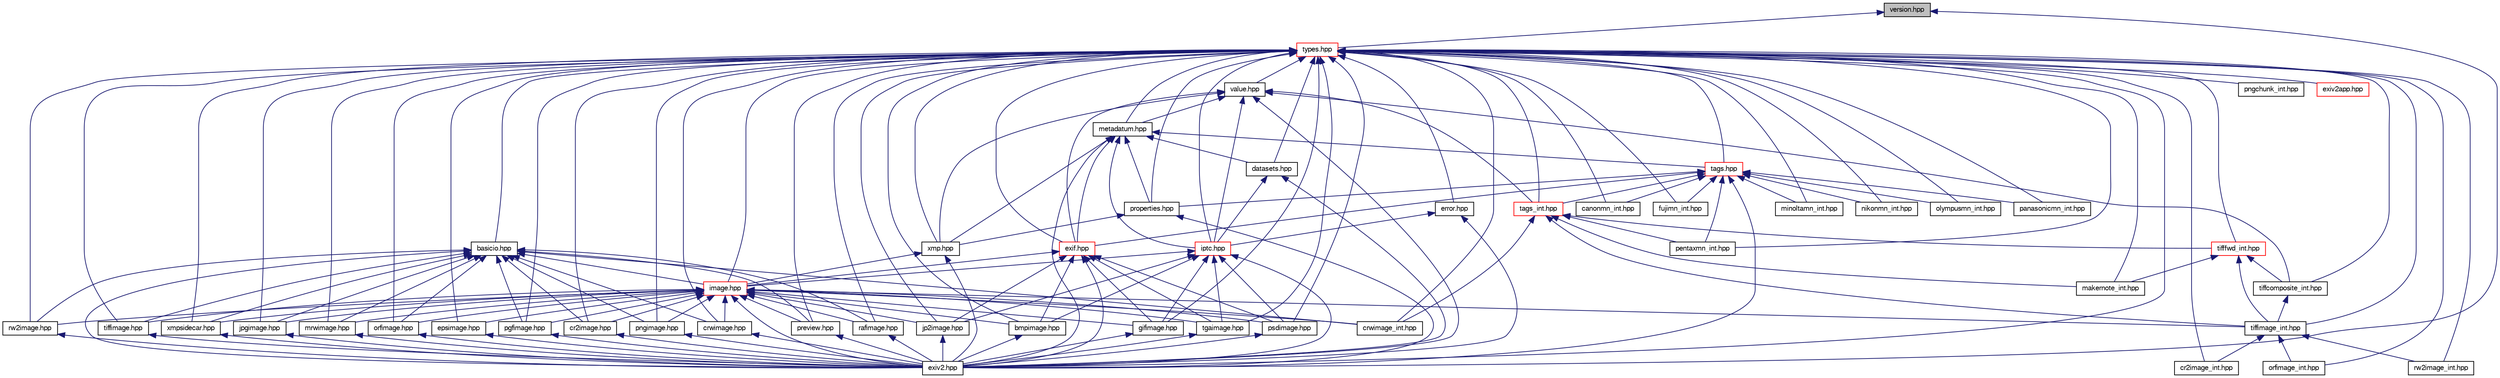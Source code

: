 digraph "version.hpp"
{
  edge [fontname="FreeSans",fontsize="10",labelfontname="FreeSans",labelfontsize="10"];
  node [fontname="FreeSans",fontsize="10",shape=record];
  Node1 [label="version.hpp",height=0.2,width=0.4,color="black", fillcolor="grey75", style="filled" fontcolor="black"];
  Node1 -> Node2 [dir="back",color="midnightblue",fontsize="10",style="solid",fontname="FreeSans"];
  Node2 [label="types.hpp",height=0.2,width=0.4,color="red", fillcolor="white", style="filled",URL="$types_8hpp.html",tooltip="Type definitions for Exiv2 and related functionality. "];
  Node2 -> Node3 [dir="back",color="midnightblue",fontsize="10",style="solid",fontname="FreeSans"];
  Node3 [label="exiv2app.hpp",height=0.2,width=0.4,color="red", fillcolor="white", style="filled",URL="$exiv2app_8hpp.html",tooltip="Defines class Params, used for the command line handling of exiv2. "];
  Node2 -> Node4 [dir="back",color="midnightblue",fontsize="10",style="solid",fontname="FreeSans"];
  Node4 [label="image.hpp",height=0.2,width=0.4,color="red", fillcolor="white", style="filled",URL="$image_8hpp.html",tooltip="Class Image, defining the interface for all Image subclasses. "];
  Node4 -> Node5 [dir="back",color="midnightblue",fontsize="10",style="solid",fontname="FreeSans"];
  Node5 [label="bmpimage.hpp",height=0.2,width=0.4,color="black", fillcolor="white", style="filled",URL="$bmpimage_8hpp.html",tooltip="Windows Bitmap (BMP) image. "];
  Node5 -> Node6 [dir="back",color="midnightblue",fontsize="10",style="solid",fontname="FreeSans"];
  Node6 [label="exiv2.hpp",height=0.2,width=0.4,color="black", fillcolor="white", style="filled",URL="$exiv2_8hpp.html",tooltip="Include all Exiv2 header files. "];
  Node4 -> Node7 [dir="back",color="midnightblue",fontsize="10",style="solid",fontname="FreeSans"];
  Node7 [label="cr2image.hpp",height=0.2,width=0.4,color="black", fillcolor="white", style="filled",URL="$cr2image_8hpp.html",tooltip="Class Cr2Image. "];
  Node7 -> Node6 [dir="back",color="midnightblue",fontsize="10",style="solid",fontname="FreeSans"];
  Node4 -> Node8 [dir="back",color="midnightblue",fontsize="10",style="solid",fontname="FreeSans"];
  Node8 [label="tiffimage_int.hpp",height=0.2,width=0.4,color="black", fillcolor="white", style="filled",URL="$tiffimage__int_8hpp.html",tooltip="Internal class TiffParserWorker to parse TIFF data. "];
  Node8 -> Node9 [dir="back",color="midnightblue",fontsize="10",style="solid",fontname="FreeSans"];
  Node9 [label="cr2image_int.hpp",height=0.2,width=0.4,color="black", fillcolor="white", style="filled",URL="$cr2image__int_8hpp.html",tooltip="Internal classes to support CR2 image format. "];
  Node8 -> Node10 [dir="back",color="midnightblue",fontsize="10",style="solid",fontname="FreeSans"];
  Node10 [label="orfimage_int.hpp",height=0.2,width=0.4,color="black", fillcolor="white", style="filled",URL="$orfimage__int_8hpp.html",tooltip="Internal classes to support Olympus RAW image format. "];
  Node8 -> Node11 [dir="back",color="midnightblue",fontsize="10",style="solid",fontname="FreeSans"];
  Node11 [label="rw2image_int.hpp",height=0.2,width=0.4,color="black", fillcolor="white", style="filled",URL="$rw2image__int_8hpp.html",tooltip="Internal classes to support RW2 image format. "];
  Node4 -> Node12 [dir="back",color="midnightblue",fontsize="10",style="solid",fontname="FreeSans"];
  Node12 [label="crwimage.hpp",height=0.2,width=0.4,color="black", fillcolor="white", style="filled",URL="$crwimage_8hpp.html",tooltip="Class CrwImage to access Canon CRW images.  References:  The Canon RAW (CRW) File Format by Phil Harv..."];
  Node12 -> Node6 [dir="back",color="midnightblue",fontsize="10",style="solid",fontname="FreeSans"];
  Node4 -> Node13 [dir="back",color="midnightblue",fontsize="10",style="solid",fontname="FreeSans"];
  Node13 [label="crwimage_int.hpp",height=0.2,width=0.4,color="black", fillcolor="white", style="filled",URL="$crwimage__int_8hpp.html",tooltip="Internal classes to support CRW/CIFF format. "];
  Node4 -> Node14 [dir="back",color="midnightblue",fontsize="10",style="solid",fontname="FreeSans"];
  Node14 [label="epsimage.hpp",height=0.2,width=0.4,color="black", fillcolor="white", style="filled",URL="$epsimage_8hpp.html",tooltip="EPS image.  References:  [1] Adobe PostScript Language Document Structuring Conventions Specification..."];
  Node14 -> Node6 [dir="back",color="midnightblue",fontsize="10",style="solid",fontname="FreeSans"];
  Node4 -> Node15 [dir="back",color="midnightblue",fontsize="10",style="solid",fontname="FreeSans"];
  Node15 [label="gifimage.hpp",height=0.2,width=0.4,color="black", fillcolor="white", style="filled",URL="$gifimage_8hpp.html",tooltip="GIF image, implemented using the following references: GIF89 specification by W3C  ..."];
  Node15 -> Node6 [dir="back",color="midnightblue",fontsize="10",style="solid",fontname="FreeSans"];
  Node4 -> Node6 [dir="back",color="midnightblue",fontsize="10",style="solid",fontname="FreeSans"];
  Node4 -> Node16 [dir="back",color="midnightblue",fontsize="10",style="solid",fontname="FreeSans"];
  Node16 [label="jp2image.hpp",height=0.2,width=0.4,color="black", fillcolor="white", style="filled",URL="$jp2image_8hpp.html",tooltip="JPEG-2000 image, implemented using the following references: ISO/IEC JTC 1/SC 29/WG1 N2401: JPEG 2000..."];
  Node16 -> Node6 [dir="back",color="midnightblue",fontsize="10",style="solid",fontname="FreeSans"];
  Node4 -> Node17 [dir="back",color="midnightblue",fontsize="10",style="solid",fontname="FreeSans"];
  Node17 [label="jpgimage.hpp",height=0.2,width=0.4,color="black", fillcolor="white", style="filled",URL="$jpgimage_8hpp.html",tooltip="Class JpegImage to access JPEG images. "];
  Node17 -> Node6 [dir="back",color="midnightblue",fontsize="10",style="solid",fontname="FreeSans"];
  Node4 -> Node18 [dir="back",color="midnightblue",fontsize="10",style="solid",fontname="FreeSans"];
  Node18 [label="mrwimage.hpp",height=0.2,width=0.4,color="black", fillcolor="white", style="filled",URL="$mrwimage_8hpp.html",tooltip="Minolta RAW image, implemented using the following references: Minolta Raw file format by Dalibor Jel..."];
  Node18 -> Node6 [dir="back",color="midnightblue",fontsize="10",style="solid",fontname="FreeSans"];
  Node4 -> Node19 [dir="back",color="midnightblue",fontsize="10",style="solid",fontname="FreeSans"];
  Node19 [label="orfimage.hpp",height=0.2,width=0.4,color="black", fillcolor="white", style="filled",URL="$orfimage_8hpp.html",tooltip="Olympus RAW image. "];
  Node19 -> Node6 [dir="back",color="midnightblue",fontsize="10",style="solid",fontname="FreeSans"];
  Node4 -> Node20 [dir="back",color="midnightblue",fontsize="10",style="solid",fontname="FreeSans"];
  Node20 [label="pgfimage.hpp",height=0.2,width=0.4,color="black", fillcolor="white", style="filled",URL="$pgfimage_8hpp.html",tooltip="PGF image, implemented using the following references: PGF specification from libpgf web site  ..."];
  Node20 -> Node6 [dir="back",color="midnightblue",fontsize="10",style="solid",fontname="FreeSans"];
  Node4 -> Node21 [dir="back",color="midnightblue",fontsize="10",style="solid",fontname="FreeSans"];
  Node21 [label="pngimage.hpp",height=0.2,width=0.4,color="black", fillcolor="white", style="filled",URL="$pngimage_8hpp.html",tooltip="PNG image, implemented using the following references: PNG specification by W3C  PNG tags list by Phi..."];
  Node21 -> Node6 [dir="back",color="midnightblue",fontsize="10",style="solid",fontname="FreeSans"];
  Node4 -> Node22 [dir="back",color="midnightblue",fontsize="10",style="solid",fontname="FreeSans"];
  Node22 [label="preview.hpp",height=0.2,width=0.4,color="black", fillcolor="white", style="filled",URL="$preview_8hpp.html",tooltip="Classes to access all preview images embedded in an image. "];
  Node22 -> Node6 [dir="back",color="midnightblue",fontsize="10",style="solid",fontname="FreeSans"];
  Node4 -> Node23 [dir="back",color="midnightblue",fontsize="10",style="solid",fontname="FreeSans"];
  Node23 [label="psdimage.hpp",height=0.2,width=0.4,color="black", fillcolor="white", style="filled",URL="$psdimage_8hpp.html",tooltip="Photoshop image, implemented using the following references: Adobe Photoshop 6.0 File Format Specific..."];
  Node23 -> Node6 [dir="back",color="midnightblue",fontsize="10",style="solid",fontname="FreeSans"];
  Node4 -> Node24 [dir="back",color="midnightblue",fontsize="10",style="solid",fontname="FreeSans"];
  Node24 [label="rafimage.hpp",height=0.2,width=0.4,color="black", fillcolor="white", style="filled",URL="$rafimage_8hpp.html",tooltip="Fujifilm RAW image. "];
  Node24 -> Node6 [dir="back",color="midnightblue",fontsize="10",style="solid",fontname="FreeSans"];
  Node4 -> Node25 [dir="back",color="midnightblue",fontsize="10",style="solid",fontname="FreeSans"];
  Node25 [label="rw2image.hpp",height=0.2,width=0.4,color="black", fillcolor="white", style="filled",URL="$rw2image_8hpp.html",tooltip="Class Rw2Image. "];
  Node25 -> Node6 [dir="back",color="midnightblue",fontsize="10",style="solid",fontname="FreeSans"];
  Node4 -> Node26 [dir="back",color="midnightblue",fontsize="10",style="solid",fontname="FreeSans"];
  Node26 [label="tgaimage.hpp",height=0.2,width=0.4,color="black", fillcolor="white", style="filled",URL="$tgaimage_8hpp.html",tooltip="Truevision TARGA v2 image, implemented using the following references: Truevision TGA page on Wikiped..."];
  Node26 -> Node6 [dir="back",color="midnightblue",fontsize="10",style="solid",fontname="FreeSans"];
  Node4 -> Node27 [dir="back",color="midnightblue",fontsize="10",style="solid",fontname="FreeSans"];
  Node27 [label="tiffimage.hpp",height=0.2,width=0.4,color="black", fillcolor="white", style="filled",URL="$tiffimage_8hpp.html",tooltip="Class TiffImage. "];
  Node27 -> Node6 [dir="back",color="midnightblue",fontsize="10",style="solid",fontname="FreeSans"];
  Node4 -> Node28 [dir="back",color="midnightblue",fontsize="10",style="solid",fontname="FreeSans"];
  Node28 [label="xmpsidecar.hpp",height=0.2,width=0.4,color="black", fillcolor="white", style="filled",URL="$xmpsidecar_8hpp.html",tooltip="An Image subclass to support XMP sidecar files. "];
  Node28 -> Node6 [dir="back",color="midnightblue",fontsize="10",style="solid",fontname="FreeSans"];
  Node2 -> Node29 [dir="back",color="midnightblue",fontsize="10",style="solid",fontname="FreeSans"];
  Node29 [label="basicio.hpp",height=0.2,width=0.4,color="black", fillcolor="white", style="filled",URL="$basicio_8hpp.html",tooltip="Simple binary IO abstraction. "];
  Node29 -> Node4 [dir="back",color="midnightblue",fontsize="10",style="solid",fontname="FreeSans"];
  Node29 -> Node7 [dir="back",color="midnightblue",fontsize="10",style="solid",fontname="FreeSans"];
  Node29 -> Node12 [dir="back",color="midnightblue",fontsize="10",style="solid",fontname="FreeSans"];
  Node29 -> Node13 [dir="back",color="midnightblue",fontsize="10",style="solid",fontname="FreeSans"];
  Node29 -> Node6 [dir="back",color="midnightblue",fontsize="10",style="solid",fontname="FreeSans"];
  Node29 -> Node17 [dir="back",color="midnightblue",fontsize="10",style="solid",fontname="FreeSans"];
  Node29 -> Node18 [dir="back",color="midnightblue",fontsize="10",style="solid",fontname="FreeSans"];
  Node29 -> Node19 [dir="back",color="midnightblue",fontsize="10",style="solid",fontname="FreeSans"];
  Node29 -> Node20 [dir="back",color="midnightblue",fontsize="10",style="solid",fontname="FreeSans"];
  Node29 -> Node21 [dir="back",color="midnightblue",fontsize="10",style="solid",fontname="FreeSans"];
  Node29 -> Node22 [dir="back",color="midnightblue",fontsize="10",style="solid",fontname="FreeSans"];
  Node29 -> Node24 [dir="back",color="midnightblue",fontsize="10",style="solid",fontname="FreeSans"];
  Node29 -> Node25 [dir="back",color="midnightblue",fontsize="10",style="solid",fontname="FreeSans"];
  Node29 -> Node27 [dir="back",color="midnightblue",fontsize="10",style="solid",fontname="FreeSans"];
  Node29 -> Node28 [dir="back",color="midnightblue",fontsize="10",style="solid",fontname="FreeSans"];
  Node2 -> Node30 [dir="back",color="midnightblue",fontsize="10",style="solid",fontname="FreeSans"];
  Node30 [label="metadatum.hpp",height=0.2,width=0.4,color="black", fillcolor="white", style="filled",URL="$metadatum_8hpp.html",tooltip="Provides abstract base classes Metadatum and Key. "];
  Node30 -> Node31 [dir="back",color="midnightblue",fontsize="10",style="solid",fontname="FreeSans"];
  Node31 [label="exif.hpp",height=0.2,width=0.4,color="red", fillcolor="white", style="filled",URL="$exif_8hpp.html",tooltip="Encoding and decoding of Exif data. "];
  Node31 -> Node4 [dir="back",color="midnightblue",fontsize="10",style="solid",fontname="FreeSans"];
  Node31 -> Node5 [dir="back",color="midnightblue",fontsize="10",style="solid",fontname="FreeSans"];
  Node31 -> Node6 [dir="back",color="midnightblue",fontsize="10",style="solid",fontname="FreeSans"];
  Node31 -> Node15 [dir="back",color="midnightblue",fontsize="10",style="solid",fontname="FreeSans"];
  Node31 -> Node16 [dir="back",color="midnightblue",fontsize="10",style="solid",fontname="FreeSans"];
  Node31 -> Node23 [dir="back",color="midnightblue",fontsize="10",style="solid",fontname="FreeSans"];
  Node31 -> Node26 [dir="back",color="midnightblue",fontsize="10",style="solid",fontname="FreeSans"];
  Node30 -> Node32 [dir="back",color="midnightblue",fontsize="10",style="solid",fontname="FreeSans"];
  Node32 [label="tags.hpp",height=0.2,width=0.4,color="red", fillcolor="white", style="filled",URL="$tags_8hpp.html",tooltip="Exif tag and type information. "];
  Node32 -> Node31 [dir="back",color="midnightblue",fontsize="10",style="solid",fontname="FreeSans"];
  Node32 -> Node33 [dir="back",color="midnightblue",fontsize="10",style="solid",fontname="FreeSans"];
  Node33 [label="properties.hpp",height=0.2,width=0.4,color="black", fillcolor="white", style="filled",URL="$properties_8hpp.html",tooltip="XMP property and type information. References:  XMP Specification from Adobe (Property descriptions c..."];
  Node33 -> Node34 [dir="back",color="midnightblue",fontsize="10",style="solid",fontname="FreeSans"];
  Node34 [label="xmp.hpp",height=0.2,width=0.4,color="black", fillcolor="white", style="filled",URL="$xmp_8hpp.html",tooltip="Encoding and decoding of XMP data. "];
  Node34 -> Node4 [dir="back",color="midnightblue",fontsize="10",style="solid",fontname="FreeSans"];
  Node34 -> Node6 [dir="back",color="midnightblue",fontsize="10",style="solid",fontname="FreeSans"];
  Node33 -> Node6 [dir="back",color="midnightblue",fontsize="10",style="solid",fontname="FreeSans"];
  Node32 -> Node35 [dir="back",color="midnightblue",fontsize="10",style="solid",fontname="FreeSans"];
  Node35 [label="tags_int.hpp",height=0.2,width=0.4,color="red", fillcolor="white", style="filled",URL="$tags__int_8hpp.html",tooltip="Internal Exif tag and type information. "];
  Node35 -> Node36 [dir="back",color="midnightblue",fontsize="10",style="solid",fontname="FreeSans"];
  Node36 [label="tifffwd_int.hpp",height=0.2,width=0.4,color="red", fillcolor="white", style="filled",URL="$tifffwd__int_8hpp.html",tooltip="Internal TIFF parser related typedefs and forward definitions. "];
  Node36 -> Node8 [dir="back",color="midnightblue",fontsize="10",style="solid",fontname="FreeSans"];
  Node36 -> Node37 [dir="back",color="midnightblue",fontsize="10",style="solid",fontname="FreeSans"];
  Node37 [label="tiffcomposite_int.hpp",height=0.2,width=0.4,color="black", fillcolor="white", style="filled",URL="$tiffcomposite__int_8hpp.html",tooltip="Internal classes used in a TIFF composite structure. "];
  Node37 -> Node8 [dir="back",color="midnightblue",fontsize="10",style="solid",fontname="FreeSans"];
  Node36 -> Node38 [dir="back",color="midnightblue",fontsize="10",style="solid",fontname="FreeSans"];
  Node38 [label="makernote_int.hpp",height=0.2,width=0.4,color="black", fillcolor="white", style="filled",URL="$makernote__int_8hpp.html",tooltip="Makernote factory and registry, IFD makernote header, and camera vendor specific makernote implementa..."];
  Node35 -> Node8 [dir="back",color="midnightblue",fontsize="10",style="solid",fontname="FreeSans"];
  Node35 -> Node13 [dir="back",color="midnightblue",fontsize="10",style="solid",fontname="FreeSans"];
  Node35 -> Node38 [dir="back",color="midnightblue",fontsize="10",style="solid",fontname="FreeSans"];
  Node35 -> Node39 [dir="back",color="midnightblue",fontsize="10",style="solid",fontname="FreeSans"];
  Node39 [label="pentaxmn_int.hpp",height=0.2,width=0.4,color="black", fillcolor="white", style="filled",URL="$pentaxmn__int_8hpp.html",tooltip="Pentax MakerNote implemented according to the specification http://www.gvsoft.homedns.org/exif/makernote-pentax-type3.html and based on ExifTool implementation and Pentax Makernote list by Phil Harvey  "];
  Node32 -> Node40 [dir="back",color="midnightblue",fontsize="10",style="solid",fontname="FreeSans"];
  Node40 [label="canonmn_int.hpp",height=0.2,width=0.4,color="black", fillcolor="white", style="filled",URL="$canonmn__int_8hpp.html",tooltip="Canon makernote tags. References:  [1] EXIF MakerNote of Canon by David Burren  [2] Canon makernote t..."];
  Node32 -> Node6 [dir="back",color="midnightblue",fontsize="10",style="solid",fontname="FreeSans"];
  Node32 -> Node41 [dir="back",color="midnightblue",fontsize="10",style="solid",fontname="FreeSans"];
  Node41 [label="fujimn_int.hpp",height=0.2,width=0.4,color="black", fillcolor="white", style="filled",URL="$fujimn__int_8hpp.html",tooltip="Fujifilm MakerNote implemented according to the specification in Appendix 4: Makernote of Fujifilm of..."];
  Node32 -> Node42 [dir="back",color="midnightblue",fontsize="10",style="solid",fontname="FreeSans"];
  Node42 [label="minoltamn_int.hpp",height=0.2,width=0.4,color="black", fillcolor="white", style="filled",URL="$minoltamn__int_8hpp.html",tooltip="Minolta MakerNote implemented using the following references:  Minolta Makernote Format Specification..."];
  Node32 -> Node43 [dir="back",color="midnightblue",fontsize="10",style="solid",fontname="FreeSans"];
  Node43 [label="nikonmn_int.hpp",height=0.2,width=0.4,color="black", fillcolor="white", style="filled",URL="$nikonmn__int_8hpp.html",tooltip="Nikon makernote tags. References:  [1] MakerNote EXIF Tag of the Nikon 990 by Max Lyons  [2] Exif fil..."];
  Node32 -> Node44 [dir="back",color="midnightblue",fontsize="10",style="solid",fontname="FreeSans"];
  Node44 [label="olympusmn_int.hpp",height=0.2,width=0.4,color="black", fillcolor="white", style="filled",URL="$olympusmn__int_8hpp.html",tooltip="Olympus makernote tags. References:  [1] Exif file format, Appendix 1: MakerNote of Olympus Digicams ..."];
  Node32 -> Node45 [dir="back",color="midnightblue",fontsize="10",style="solid",fontname="FreeSans"];
  Node45 [label="panasonicmn_int.hpp",height=0.2,width=0.4,color="black", fillcolor="white", style="filled",URL="$panasonicmn__int_8hpp.html",tooltip="Panasonic MakerNote implemented using the following references: Panasonic MakerNote Information by To..."];
  Node32 -> Node39 [dir="back",color="midnightblue",fontsize="10",style="solid",fontname="FreeSans"];
  Node30 -> Node46 [dir="back",color="midnightblue",fontsize="10",style="solid",fontname="FreeSans"];
  Node46 [label="iptc.hpp",height=0.2,width=0.4,color="red", fillcolor="white", style="filled",URL="$iptc_8hpp.html",tooltip="Encoding and decoding of IPTC data. "];
  Node46 -> Node4 [dir="back",color="midnightblue",fontsize="10",style="solid",fontname="FreeSans"];
  Node46 -> Node5 [dir="back",color="midnightblue",fontsize="10",style="solid",fontname="FreeSans"];
  Node46 -> Node15 [dir="back",color="midnightblue",fontsize="10",style="solid",fontname="FreeSans"];
  Node46 -> Node6 [dir="back",color="midnightblue",fontsize="10",style="solid",fontname="FreeSans"];
  Node46 -> Node16 [dir="back",color="midnightblue",fontsize="10",style="solid",fontname="FreeSans"];
  Node46 -> Node23 [dir="back",color="midnightblue",fontsize="10",style="solid",fontname="FreeSans"];
  Node46 -> Node26 [dir="back",color="midnightblue",fontsize="10",style="solid",fontname="FreeSans"];
  Node30 -> Node47 [dir="back",color="midnightblue",fontsize="10",style="solid",fontname="FreeSans"];
  Node47 [label="datasets.hpp",height=0.2,width=0.4,color="black", fillcolor="white", style="filled",URL="$datasets_8hpp.html",tooltip="IPTC dataset and type information. "];
  Node47 -> Node46 [dir="back",color="midnightblue",fontsize="10",style="solid",fontname="FreeSans"];
  Node47 -> Node6 [dir="back",color="midnightblue",fontsize="10",style="solid",fontname="FreeSans"];
  Node30 -> Node34 [dir="back",color="midnightblue",fontsize="10",style="solid",fontname="FreeSans"];
  Node30 -> Node33 [dir="back",color="midnightblue",fontsize="10",style="solid",fontname="FreeSans"];
  Node30 -> Node6 [dir="back",color="midnightblue",fontsize="10",style="solid",fontname="FreeSans"];
  Node2 -> Node48 [dir="back",color="midnightblue",fontsize="10",style="solid",fontname="FreeSans"];
  Node48 [label="value.hpp",height=0.2,width=0.4,color="black", fillcolor="white", style="filled",URL="$value_8hpp.html",tooltip="Value interface and concrete subclasses. "];
  Node48 -> Node30 [dir="back",color="midnightblue",fontsize="10",style="solid",fontname="FreeSans"];
  Node48 -> Node31 [dir="back",color="midnightblue",fontsize="10",style="solid",fontname="FreeSans"];
  Node48 -> Node46 [dir="back",color="midnightblue",fontsize="10",style="solid",fontname="FreeSans"];
  Node48 -> Node34 [dir="back",color="midnightblue",fontsize="10",style="solid",fontname="FreeSans"];
  Node48 -> Node35 [dir="back",color="midnightblue",fontsize="10",style="solid",fontname="FreeSans"];
  Node48 -> Node37 [dir="back",color="midnightblue",fontsize="10",style="solid",fontname="FreeSans"];
  Node48 -> Node6 [dir="back",color="midnightblue",fontsize="10",style="solid",fontname="FreeSans"];
  Node2 -> Node32 [dir="back",color="midnightblue",fontsize="10",style="solid",fontname="FreeSans"];
  Node2 -> Node31 [dir="back",color="midnightblue",fontsize="10",style="solid",fontname="FreeSans"];
  Node2 -> Node46 [dir="back",color="midnightblue",fontsize="10",style="solid",fontname="FreeSans"];
  Node2 -> Node49 [dir="back",color="midnightblue",fontsize="10",style="solid",fontname="FreeSans"];
  Node49 [label="error.hpp",height=0.2,width=0.4,color="black", fillcolor="white", style="filled",URL="$error_8hpp.html",tooltip="Error class for exceptions, log message class. "];
  Node49 -> Node46 [dir="back",color="midnightblue",fontsize="10",style="solid",fontname="FreeSans"];
  Node49 -> Node6 [dir="back",color="midnightblue",fontsize="10",style="solid",fontname="FreeSans"];
  Node2 -> Node47 [dir="back",color="midnightblue",fontsize="10",style="solid",fontname="FreeSans"];
  Node2 -> Node33 [dir="back",color="midnightblue",fontsize="10",style="solid",fontname="FreeSans"];
  Node2 -> Node34 [dir="back",color="midnightblue",fontsize="10",style="solid",fontname="FreeSans"];
  Node2 -> Node35 [dir="back",color="midnightblue",fontsize="10",style="solid",fontname="FreeSans"];
  Node2 -> Node5 [dir="back",color="midnightblue",fontsize="10",style="solid",fontname="FreeSans"];
  Node2 -> Node40 [dir="back",color="midnightblue",fontsize="10",style="solid",fontname="FreeSans"];
  Node2 -> Node7 [dir="back",color="midnightblue",fontsize="10",style="solid",fontname="FreeSans"];
  Node2 -> Node36 [dir="back",color="midnightblue",fontsize="10",style="solid",fontname="FreeSans"];
  Node2 -> Node37 [dir="back",color="midnightblue",fontsize="10",style="solid",fontname="FreeSans"];
  Node2 -> Node8 [dir="back",color="midnightblue",fontsize="10",style="solid",fontname="FreeSans"];
  Node2 -> Node9 [dir="back",color="midnightblue",fontsize="10",style="solid",fontname="FreeSans"];
  Node2 -> Node12 [dir="back",color="midnightblue",fontsize="10",style="solid",fontname="FreeSans"];
  Node2 -> Node13 [dir="back",color="midnightblue",fontsize="10",style="solid",fontname="FreeSans"];
  Node2 -> Node14 [dir="back",color="midnightblue",fontsize="10",style="solid",fontname="FreeSans"];
  Node2 -> Node15 [dir="back",color="midnightblue",fontsize="10",style="solid",fontname="FreeSans"];
  Node2 -> Node16 [dir="back",color="midnightblue",fontsize="10",style="solid",fontname="FreeSans"];
  Node2 -> Node17 [dir="back",color="midnightblue",fontsize="10",style="solid",fontname="FreeSans"];
  Node2 -> Node18 [dir="back",color="midnightblue",fontsize="10",style="solid",fontname="FreeSans"];
  Node2 -> Node19 [dir="back",color="midnightblue",fontsize="10",style="solid",fontname="FreeSans"];
  Node2 -> Node20 [dir="back",color="midnightblue",fontsize="10",style="solid",fontname="FreeSans"];
  Node2 -> Node21 [dir="back",color="midnightblue",fontsize="10",style="solid",fontname="FreeSans"];
  Node2 -> Node22 [dir="back",color="midnightblue",fontsize="10",style="solid",fontname="FreeSans"];
  Node2 -> Node23 [dir="back",color="midnightblue",fontsize="10",style="solid",fontname="FreeSans"];
  Node2 -> Node24 [dir="back",color="midnightblue",fontsize="10",style="solid",fontname="FreeSans"];
  Node2 -> Node25 [dir="back",color="midnightblue",fontsize="10",style="solid",fontname="FreeSans"];
  Node2 -> Node26 [dir="back",color="midnightblue",fontsize="10",style="solid",fontname="FreeSans"];
  Node2 -> Node27 [dir="back",color="midnightblue",fontsize="10",style="solid",fontname="FreeSans"];
  Node2 -> Node6 [dir="back",color="midnightblue",fontsize="10",style="solid",fontname="FreeSans"];
  Node2 -> Node28 [dir="back",color="midnightblue",fontsize="10",style="solid",fontname="FreeSans"];
  Node2 -> Node41 [dir="back",color="midnightblue",fontsize="10",style="solid",fontname="FreeSans"];
  Node2 -> Node38 [dir="back",color="midnightblue",fontsize="10",style="solid",fontname="FreeSans"];
  Node2 -> Node42 [dir="back",color="midnightblue",fontsize="10",style="solid",fontname="FreeSans"];
  Node2 -> Node43 [dir="back",color="midnightblue",fontsize="10",style="solid",fontname="FreeSans"];
  Node2 -> Node44 [dir="back",color="midnightblue",fontsize="10",style="solid",fontname="FreeSans"];
  Node2 -> Node10 [dir="back",color="midnightblue",fontsize="10",style="solid",fontname="FreeSans"];
  Node2 -> Node45 [dir="back",color="midnightblue",fontsize="10",style="solid",fontname="FreeSans"];
  Node2 -> Node39 [dir="back",color="midnightblue",fontsize="10",style="solid",fontname="FreeSans"];
  Node2 -> Node50 [dir="back",color="midnightblue",fontsize="10",style="solid",fontname="FreeSans"];
  Node50 [label="pngchunk_int.hpp",height=0.2,width=0.4,color="black", fillcolor="white", style="filled",URL="$pngchunk__int_8hpp.html",tooltip="Class PngChunk to parse PNG chunk data implemented using the following references:  PNG iTXt chunk st..."];
  Node2 -> Node11 [dir="back",color="midnightblue",fontsize="10",style="solid",fontname="FreeSans"];
  Node1 -> Node6 [dir="back",color="midnightblue",fontsize="10",style="solid",fontname="FreeSans"];
}

